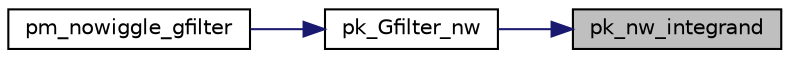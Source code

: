 digraph "pk_nw_integrand"
{
 // LATEX_PDF_SIZE
  edge [fontname="Helvetica",fontsize="10",labelfontname="Helvetica",labelfontsize="10"];
  node [fontname="Helvetica",fontsize="10",shape=record];
  rankdir="RL";
  Node1 [label="pk_nw_integrand",height=0.2,width=0.4,color="black", fillcolor="grey75", style="filled", fontcolor="black",tooltip="Integrand to compute the nowiggle matter power spectrum."];
  Node1 -> Node2 [dir="back",color="midnightblue",fontsize="10",style="solid"];
  Node2 [label="pk_Gfilter_nw",height=0.2,width=0.4,color="black", fillcolor="white", style="filled",URL="$d7/d78/wnw__split_8c.html#a1d4fa9e8e5258809f84b0e2150641758",tooltip="Compute the nowiggle component of linear matter power spectrum using 3d Gaussian filter Computing the..."];
  Node2 -> Node3 [dir="back",color="midnightblue",fontsize="10",style="solid"];
  Node3 [label="pm_nowiggle_gfilter",height=0.2,width=0.4,color="black", fillcolor="white", style="filled",URL="$dc/d8e/_i_r__res_8c.html#a2dd3097ca9961b75008d5f6cbb3e1878",tooltip="Compute the no-wiggle componenet of the matter power spectrum, using Gaussian filter (see Vlah et al ..."];
}
